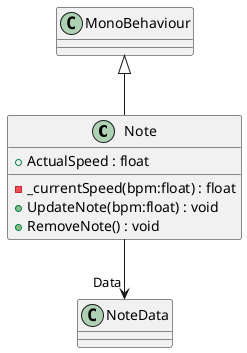 @startuml
class Note {
    + ActualSpeed : float
    - _currentSpeed(bpm:float) : float
    + UpdateNote(bpm:float) : void
    + RemoveNote() : void
}
MonoBehaviour <|-- Note
Note --> "Data" NoteData
@enduml
